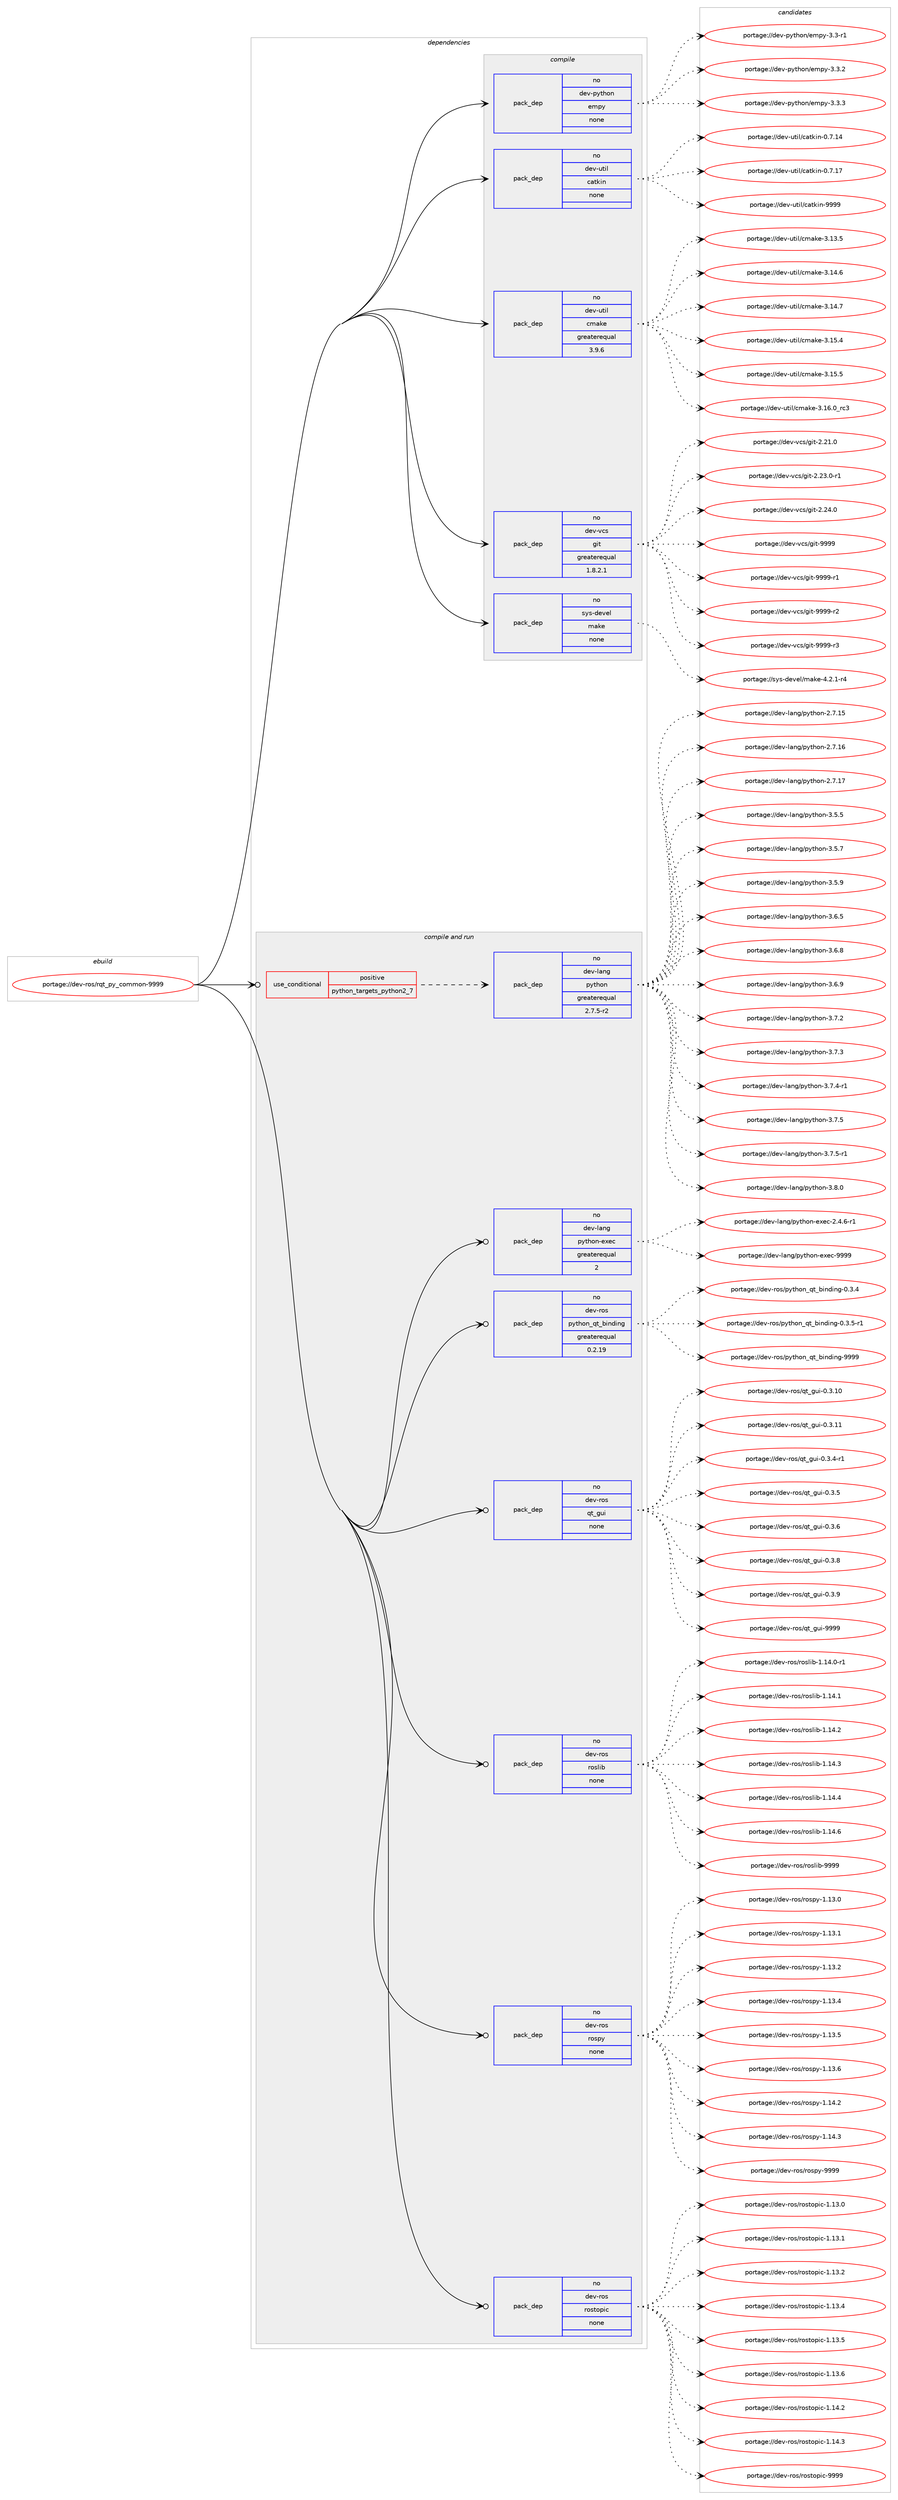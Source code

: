 digraph prolog {

# *************
# Graph options
# *************

newrank=true;
concentrate=true;
compound=true;
graph [rankdir=LR,fontname=Helvetica,fontsize=10,ranksep=1.5];#, ranksep=2.5, nodesep=0.2];
edge  [arrowhead=vee];
node  [fontname=Helvetica,fontsize=10];

# **********
# The ebuild
# **********

subgraph cluster_leftcol {
color=gray;
rank=same;
label=<<i>ebuild</i>>;
id [label="portage://dev-ros/rqt_py_common-9999", color=red, width=4, href="../dev-ros/rqt_py_common-9999.svg"];
}

# ****************
# The dependencies
# ****************

subgraph cluster_midcol {
color=gray;
label=<<i>dependencies</i>>;
subgraph cluster_compile {
fillcolor="#eeeeee";
style=filled;
label=<<i>compile</i>>;
subgraph pack152907 {
dependency200944 [label=<<TABLE BORDER="0" CELLBORDER="1" CELLSPACING="0" CELLPADDING="4" WIDTH="220"><TR><TD ROWSPAN="6" CELLPADDING="30">pack_dep</TD></TR><TR><TD WIDTH="110">no</TD></TR><TR><TD>dev-python</TD></TR><TR><TD>empy</TD></TR><TR><TD>none</TD></TR><TR><TD></TD></TR></TABLE>>, shape=none, color=blue];
}
id:e -> dependency200944:w [weight=20,style="solid",arrowhead="vee"];
subgraph pack152908 {
dependency200945 [label=<<TABLE BORDER="0" CELLBORDER="1" CELLSPACING="0" CELLPADDING="4" WIDTH="220"><TR><TD ROWSPAN="6" CELLPADDING="30">pack_dep</TD></TR><TR><TD WIDTH="110">no</TD></TR><TR><TD>dev-util</TD></TR><TR><TD>catkin</TD></TR><TR><TD>none</TD></TR><TR><TD></TD></TR></TABLE>>, shape=none, color=blue];
}
id:e -> dependency200945:w [weight=20,style="solid",arrowhead="vee"];
subgraph pack152909 {
dependency200946 [label=<<TABLE BORDER="0" CELLBORDER="1" CELLSPACING="0" CELLPADDING="4" WIDTH="220"><TR><TD ROWSPAN="6" CELLPADDING="30">pack_dep</TD></TR><TR><TD WIDTH="110">no</TD></TR><TR><TD>dev-util</TD></TR><TR><TD>cmake</TD></TR><TR><TD>greaterequal</TD></TR><TR><TD>3.9.6</TD></TR></TABLE>>, shape=none, color=blue];
}
id:e -> dependency200946:w [weight=20,style="solid",arrowhead="vee"];
subgraph pack152910 {
dependency200947 [label=<<TABLE BORDER="0" CELLBORDER="1" CELLSPACING="0" CELLPADDING="4" WIDTH="220"><TR><TD ROWSPAN="6" CELLPADDING="30">pack_dep</TD></TR><TR><TD WIDTH="110">no</TD></TR><TR><TD>dev-vcs</TD></TR><TR><TD>git</TD></TR><TR><TD>greaterequal</TD></TR><TR><TD>1.8.2.1</TD></TR></TABLE>>, shape=none, color=blue];
}
id:e -> dependency200947:w [weight=20,style="solid",arrowhead="vee"];
subgraph pack152911 {
dependency200948 [label=<<TABLE BORDER="0" CELLBORDER="1" CELLSPACING="0" CELLPADDING="4" WIDTH="220"><TR><TD ROWSPAN="6" CELLPADDING="30">pack_dep</TD></TR><TR><TD WIDTH="110">no</TD></TR><TR><TD>sys-devel</TD></TR><TR><TD>make</TD></TR><TR><TD>none</TD></TR><TR><TD></TD></TR></TABLE>>, shape=none, color=blue];
}
id:e -> dependency200948:w [weight=20,style="solid",arrowhead="vee"];
}
subgraph cluster_compileandrun {
fillcolor="#eeeeee";
style=filled;
label=<<i>compile and run</i>>;
subgraph cond44609 {
dependency200949 [label=<<TABLE BORDER="0" CELLBORDER="1" CELLSPACING="0" CELLPADDING="4"><TR><TD ROWSPAN="3" CELLPADDING="10">use_conditional</TD></TR><TR><TD>positive</TD></TR><TR><TD>python_targets_python2_7</TD></TR></TABLE>>, shape=none, color=red];
subgraph pack152912 {
dependency200950 [label=<<TABLE BORDER="0" CELLBORDER="1" CELLSPACING="0" CELLPADDING="4" WIDTH="220"><TR><TD ROWSPAN="6" CELLPADDING="30">pack_dep</TD></TR><TR><TD WIDTH="110">no</TD></TR><TR><TD>dev-lang</TD></TR><TR><TD>python</TD></TR><TR><TD>greaterequal</TD></TR><TR><TD>2.7.5-r2</TD></TR></TABLE>>, shape=none, color=blue];
}
dependency200949:e -> dependency200950:w [weight=20,style="dashed",arrowhead="vee"];
}
id:e -> dependency200949:w [weight=20,style="solid",arrowhead="odotvee"];
subgraph pack152913 {
dependency200951 [label=<<TABLE BORDER="0" CELLBORDER="1" CELLSPACING="0" CELLPADDING="4" WIDTH="220"><TR><TD ROWSPAN="6" CELLPADDING="30">pack_dep</TD></TR><TR><TD WIDTH="110">no</TD></TR><TR><TD>dev-lang</TD></TR><TR><TD>python-exec</TD></TR><TR><TD>greaterequal</TD></TR><TR><TD>2</TD></TR></TABLE>>, shape=none, color=blue];
}
id:e -> dependency200951:w [weight=20,style="solid",arrowhead="odotvee"];
subgraph pack152914 {
dependency200952 [label=<<TABLE BORDER="0" CELLBORDER="1" CELLSPACING="0" CELLPADDING="4" WIDTH="220"><TR><TD ROWSPAN="6" CELLPADDING="30">pack_dep</TD></TR><TR><TD WIDTH="110">no</TD></TR><TR><TD>dev-ros</TD></TR><TR><TD>python_qt_binding</TD></TR><TR><TD>greaterequal</TD></TR><TR><TD>0.2.19</TD></TR></TABLE>>, shape=none, color=blue];
}
id:e -> dependency200952:w [weight=20,style="solid",arrowhead="odotvee"];
subgraph pack152915 {
dependency200953 [label=<<TABLE BORDER="0" CELLBORDER="1" CELLSPACING="0" CELLPADDING="4" WIDTH="220"><TR><TD ROWSPAN="6" CELLPADDING="30">pack_dep</TD></TR><TR><TD WIDTH="110">no</TD></TR><TR><TD>dev-ros</TD></TR><TR><TD>qt_gui</TD></TR><TR><TD>none</TD></TR><TR><TD></TD></TR></TABLE>>, shape=none, color=blue];
}
id:e -> dependency200953:w [weight=20,style="solid",arrowhead="odotvee"];
subgraph pack152916 {
dependency200954 [label=<<TABLE BORDER="0" CELLBORDER="1" CELLSPACING="0" CELLPADDING="4" WIDTH="220"><TR><TD ROWSPAN="6" CELLPADDING="30">pack_dep</TD></TR><TR><TD WIDTH="110">no</TD></TR><TR><TD>dev-ros</TD></TR><TR><TD>roslib</TD></TR><TR><TD>none</TD></TR><TR><TD></TD></TR></TABLE>>, shape=none, color=blue];
}
id:e -> dependency200954:w [weight=20,style="solid",arrowhead="odotvee"];
subgraph pack152917 {
dependency200955 [label=<<TABLE BORDER="0" CELLBORDER="1" CELLSPACING="0" CELLPADDING="4" WIDTH="220"><TR><TD ROWSPAN="6" CELLPADDING="30">pack_dep</TD></TR><TR><TD WIDTH="110">no</TD></TR><TR><TD>dev-ros</TD></TR><TR><TD>rospy</TD></TR><TR><TD>none</TD></TR><TR><TD></TD></TR></TABLE>>, shape=none, color=blue];
}
id:e -> dependency200955:w [weight=20,style="solid",arrowhead="odotvee"];
subgraph pack152918 {
dependency200956 [label=<<TABLE BORDER="0" CELLBORDER="1" CELLSPACING="0" CELLPADDING="4" WIDTH="220"><TR><TD ROWSPAN="6" CELLPADDING="30">pack_dep</TD></TR><TR><TD WIDTH="110">no</TD></TR><TR><TD>dev-ros</TD></TR><TR><TD>rostopic</TD></TR><TR><TD>none</TD></TR><TR><TD></TD></TR></TABLE>>, shape=none, color=blue];
}
id:e -> dependency200956:w [weight=20,style="solid",arrowhead="odotvee"];
}
subgraph cluster_run {
fillcolor="#eeeeee";
style=filled;
label=<<i>run</i>>;
}
}

# **************
# The candidates
# **************

subgraph cluster_choices {
rank=same;
color=gray;
label=<<i>candidates</i>>;

subgraph choice152907 {
color=black;
nodesep=1;
choiceportage1001011184511212111610411111047101109112121455146514511449 [label="portage://dev-python/empy-3.3-r1", color=red, width=4,href="../dev-python/empy-3.3-r1.svg"];
choiceportage1001011184511212111610411111047101109112121455146514650 [label="portage://dev-python/empy-3.3.2", color=red, width=4,href="../dev-python/empy-3.3.2.svg"];
choiceportage1001011184511212111610411111047101109112121455146514651 [label="portage://dev-python/empy-3.3.3", color=red, width=4,href="../dev-python/empy-3.3.3.svg"];
dependency200944:e -> choiceportage1001011184511212111610411111047101109112121455146514511449:w [style=dotted,weight="100"];
dependency200944:e -> choiceportage1001011184511212111610411111047101109112121455146514650:w [style=dotted,weight="100"];
dependency200944:e -> choiceportage1001011184511212111610411111047101109112121455146514651:w [style=dotted,weight="100"];
}
subgraph choice152908 {
color=black;
nodesep=1;
choiceportage1001011184511711610510847999711610710511045484655464952 [label="portage://dev-util/catkin-0.7.14", color=red, width=4,href="../dev-util/catkin-0.7.14.svg"];
choiceportage1001011184511711610510847999711610710511045484655464955 [label="portage://dev-util/catkin-0.7.17", color=red, width=4,href="../dev-util/catkin-0.7.17.svg"];
choiceportage100101118451171161051084799971161071051104557575757 [label="portage://dev-util/catkin-9999", color=red, width=4,href="../dev-util/catkin-9999.svg"];
dependency200945:e -> choiceportage1001011184511711610510847999711610710511045484655464952:w [style=dotted,weight="100"];
dependency200945:e -> choiceportage1001011184511711610510847999711610710511045484655464955:w [style=dotted,weight="100"];
dependency200945:e -> choiceportage100101118451171161051084799971161071051104557575757:w [style=dotted,weight="100"];
}
subgraph choice152909 {
color=black;
nodesep=1;
choiceportage1001011184511711610510847991099710710145514649514653 [label="portage://dev-util/cmake-3.13.5", color=red, width=4,href="../dev-util/cmake-3.13.5.svg"];
choiceportage1001011184511711610510847991099710710145514649524654 [label="portage://dev-util/cmake-3.14.6", color=red, width=4,href="../dev-util/cmake-3.14.6.svg"];
choiceportage1001011184511711610510847991099710710145514649524655 [label="portage://dev-util/cmake-3.14.7", color=red, width=4,href="../dev-util/cmake-3.14.7.svg"];
choiceportage1001011184511711610510847991099710710145514649534652 [label="portage://dev-util/cmake-3.15.4", color=red, width=4,href="../dev-util/cmake-3.15.4.svg"];
choiceportage1001011184511711610510847991099710710145514649534653 [label="portage://dev-util/cmake-3.15.5", color=red, width=4,href="../dev-util/cmake-3.15.5.svg"];
choiceportage1001011184511711610510847991099710710145514649544648951149951 [label="portage://dev-util/cmake-3.16.0_rc3", color=red, width=4,href="../dev-util/cmake-3.16.0_rc3.svg"];
dependency200946:e -> choiceportage1001011184511711610510847991099710710145514649514653:w [style=dotted,weight="100"];
dependency200946:e -> choiceportage1001011184511711610510847991099710710145514649524654:w [style=dotted,weight="100"];
dependency200946:e -> choiceportage1001011184511711610510847991099710710145514649524655:w [style=dotted,weight="100"];
dependency200946:e -> choiceportage1001011184511711610510847991099710710145514649534652:w [style=dotted,weight="100"];
dependency200946:e -> choiceportage1001011184511711610510847991099710710145514649534653:w [style=dotted,weight="100"];
dependency200946:e -> choiceportage1001011184511711610510847991099710710145514649544648951149951:w [style=dotted,weight="100"];
}
subgraph choice152910 {
color=black;
nodesep=1;
choiceportage10010111845118991154710310511645504650494648 [label="portage://dev-vcs/git-2.21.0", color=red, width=4,href="../dev-vcs/git-2.21.0.svg"];
choiceportage100101118451189911547103105116455046505146484511449 [label="portage://dev-vcs/git-2.23.0-r1", color=red, width=4,href="../dev-vcs/git-2.23.0-r1.svg"];
choiceportage10010111845118991154710310511645504650524648 [label="portage://dev-vcs/git-2.24.0", color=red, width=4,href="../dev-vcs/git-2.24.0.svg"];
choiceportage1001011184511899115471031051164557575757 [label="portage://dev-vcs/git-9999", color=red, width=4,href="../dev-vcs/git-9999.svg"];
choiceportage10010111845118991154710310511645575757574511449 [label="portage://dev-vcs/git-9999-r1", color=red, width=4,href="../dev-vcs/git-9999-r1.svg"];
choiceportage10010111845118991154710310511645575757574511450 [label="portage://dev-vcs/git-9999-r2", color=red, width=4,href="../dev-vcs/git-9999-r2.svg"];
choiceportage10010111845118991154710310511645575757574511451 [label="portage://dev-vcs/git-9999-r3", color=red, width=4,href="../dev-vcs/git-9999-r3.svg"];
dependency200947:e -> choiceportage10010111845118991154710310511645504650494648:w [style=dotted,weight="100"];
dependency200947:e -> choiceportage100101118451189911547103105116455046505146484511449:w [style=dotted,weight="100"];
dependency200947:e -> choiceportage10010111845118991154710310511645504650524648:w [style=dotted,weight="100"];
dependency200947:e -> choiceportage1001011184511899115471031051164557575757:w [style=dotted,weight="100"];
dependency200947:e -> choiceportage10010111845118991154710310511645575757574511449:w [style=dotted,weight="100"];
dependency200947:e -> choiceportage10010111845118991154710310511645575757574511450:w [style=dotted,weight="100"];
dependency200947:e -> choiceportage10010111845118991154710310511645575757574511451:w [style=dotted,weight="100"];
}
subgraph choice152911 {
color=black;
nodesep=1;
choiceportage1151211154510010111810110847109971071014552465046494511452 [label="portage://sys-devel/make-4.2.1-r4", color=red, width=4,href="../sys-devel/make-4.2.1-r4.svg"];
dependency200948:e -> choiceportage1151211154510010111810110847109971071014552465046494511452:w [style=dotted,weight="100"];
}
subgraph choice152912 {
color=black;
nodesep=1;
choiceportage10010111845108971101034711212111610411111045504655464953 [label="portage://dev-lang/python-2.7.15", color=red, width=4,href="../dev-lang/python-2.7.15.svg"];
choiceportage10010111845108971101034711212111610411111045504655464954 [label="portage://dev-lang/python-2.7.16", color=red, width=4,href="../dev-lang/python-2.7.16.svg"];
choiceportage10010111845108971101034711212111610411111045504655464955 [label="portage://dev-lang/python-2.7.17", color=red, width=4,href="../dev-lang/python-2.7.17.svg"];
choiceportage100101118451089711010347112121116104111110455146534653 [label="portage://dev-lang/python-3.5.5", color=red, width=4,href="../dev-lang/python-3.5.5.svg"];
choiceportage100101118451089711010347112121116104111110455146534655 [label="portage://dev-lang/python-3.5.7", color=red, width=4,href="../dev-lang/python-3.5.7.svg"];
choiceportage100101118451089711010347112121116104111110455146534657 [label="portage://dev-lang/python-3.5.9", color=red, width=4,href="../dev-lang/python-3.5.9.svg"];
choiceportage100101118451089711010347112121116104111110455146544653 [label="portage://dev-lang/python-3.6.5", color=red, width=4,href="../dev-lang/python-3.6.5.svg"];
choiceportage100101118451089711010347112121116104111110455146544656 [label="portage://dev-lang/python-3.6.8", color=red, width=4,href="../dev-lang/python-3.6.8.svg"];
choiceportage100101118451089711010347112121116104111110455146544657 [label="portage://dev-lang/python-3.6.9", color=red, width=4,href="../dev-lang/python-3.6.9.svg"];
choiceportage100101118451089711010347112121116104111110455146554650 [label="portage://dev-lang/python-3.7.2", color=red, width=4,href="../dev-lang/python-3.7.2.svg"];
choiceportage100101118451089711010347112121116104111110455146554651 [label="portage://dev-lang/python-3.7.3", color=red, width=4,href="../dev-lang/python-3.7.3.svg"];
choiceportage1001011184510897110103471121211161041111104551465546524511449 [label="portage://dev-lang/python-3.7.4-r1", color=red, width=4,href="../dev-lang/python-3.7.4-r1.svg"];
choiceportage100101118451089711010347112121116104111110455146554653 [label="portage://dev-lang/python-3.7.5", color=red, width=4,href="../dev-lang/python-3.7.5.svg"];
choiceportage1001011184510897110103471121211161041111104551465546534511449 [label="portage://dev-lang/python-3.7.5-r1", color=red, width=4,href="../dev-lang/python-3.7.5-r1.svg"];
choiceportage100101118451089711010347112121116104111110455146564648 [label="portage://dev-lang/python-3.8.0", color=red, width=4,href="../dev-lang/python-3.8.0.svg"];
dependency200950:e -> choiceportage10010111845108971101034711212111610411111045504655464953:w [style=dotted,weight="100"];
dependency200950:e -> choiceportage10010111845108971101034711212111610411111045504655464954:w [style=dotted,weight="100"];
dependency200950:e -> choiceportage10010111845108971101034711212111610411111045504655464955:w [style=dotted,weight="100"];
dependency200950:e -> choiceportage100101118451089711010347112121116104111110455146534653:w [style=dotted,weight="100"];
dependency200950:e -> choiceportage100101118451089711010347112121116104111110455146534655:w [style=dotted,weight="100"];
dependency200950:e -> choiceportage100101118451089711010347112121116104111110455146534657:w [style=dotted,weight="100"];
dependency200950:e -> choiceportage100101118451089711010347112121116104111110455146544653:w [style=dotted,weight="100"];
dependency200950:e -> choiceportage100101118451089711010347112121116104111110455146544656:w [style=dotted,weight="100"];
dependency200950:e -> choiceportage100101118451089711010347112121116104111110455146544657:w [style=dotted,weight="100"];
dependency200950:e -> choiceportage100101118451089711010347112121116104111110455146554650:w [style=dotted,weight="100"];
dependency200950:e -> choiceportage100101118451089711010347112121116104111110455146554651:w [style=dotted,weight="100"];
dependency200950:e -> choiceportage1001011184510897110103471121211161041111104551465546524511449:w [style=dotted,weight="100"];
dependency200950:e -> choiceportage100101118451089711010347112121116104111110455146554653:w [style=dotted,weight="100"];
dependency200950:e -> choiceportage1001011184510897110103471121211161041111104551465546534511449:w [style=dotted,weight="100"];
dependency200950:e -> choiceportage100101118451089711010347112121116104111110455146564648:w [style=dotted,weight="100"];
}
subgraph choice152913 {
color=black;
nodesep=1;
choiceportage10010111845108971101034711212111610411111045101120101994550465246544511449 [label="portage://dev-lang/python-exec-2.4.6-r1", color=red, width=4,href="../dev-lang/python-exec-2.4.6-r1.svg"];
choiceportage10010111845108971101034711212111610411111045101120101994557575757 [label="portage://dev-lang/python-exec-9999", color=red, width=4,href="../dev-lang/python-exec-9999.svg"];
dependency200951:e -> choiceportage10010111845108971101034711212111610411111045101120101994550465246544511449:w [style=dotted,weight="100"];
dependency200951:e -> choiceportage10010111845108971101034711212111610411111045101120101994557575757:w [style=dotted,weight="100"];
}
subgraph choice152914 {
color=black;
nodesep=1;
choiceportage1001011184511411111547112121116104111110951131169598105110100105110103454846514652 [label="portage://dev-ros/python_qt_binding-0.3.4", color=red, width=4,href="../dev-ros/python_qt_binding-0.3.4.svg"];
choiceportage10010111845114111115471121211161041111109511311695981051101001051101034548465146534511449 [label="portage://dev-ros/python_qt_binding-0.3.5-r1", color=red, width=4,href="../dev-ros/python_qt_binding-0.3.5-r1.svg"];
choiceportage10010111845114111115471121211161041111109511311695981051101001051101034557575757 [label="portage://dev-ros/python_qt_binding-9999", color=red, width=4,href="../dev-ros/python_qt_binding-9999.svg"];
dependency200952:e -> choiceportage1001011184511411111547112121116104111110951131169598105110100105110103454846514652:w [style=dotted,weight="100"];
dependency200952:e -> choiceportage10010111845114111115471121211161041111109511311695981051101001051101034548465146534511449:w [style=dotted,weight="100"];
dependency200952:e -> choiceportage10010111845114111115471121211161041111109511311695981051101001051101034557575757:w [style=dotted,weight="100"];
}
subgraph choice152915 {
color=black;
nodesep=1;
choiceportage10010111845114111115471131169510311710545484651464948 [label="portage://dev-ros/qt_gui-0.3.10", color=red, width=4,href="../dev-ros/qt_gui-0.3.10.svg"];
choiceportage10010111845114111115471131169510311710545484651464949 [label="portage://dev-ros/qt_gui-0.3.11", color=red, width=4,href="../dev-ros/qt_gui-0.3.11.svg"];
choiceportage1001011184511411111547113116951031171054548465146524511449 [label="portage://dev-ros/qt_gui-0.3.4-r1", color=red, width=4,href="../dev-ros/qt_gui-0.3.4-r1.svg"];
choiceportage100101118451141111154711311695103117105454846514653 [label="portage://dev-ros/qt_gui-0.3.5", color=red, width=4,href="../dev-ros/qt_gui-0.3.5.svg"];
choiceportage100101118451141111154711311695103117105454846514654 [label="portage://dev-ros/qt_gui-0.3.6", color=red, width=4,href="../dev-ros/qt_gui-0.3.6.svg"];
choiceportage100101118451141111154711311695103117105454846514656 [label="portage://dev-ros/qt_gui-0.3.8", color=red, width=4,href="../dev-ros/qt_gui-0.3.8.svg"];
choiceportage100101118451141111154711311695103117105454846514657 [label="portage://dev-ros/qt_gui-0.3.9", color=red, width=4,href="../dev-ros/qt_gui-0.3.9.svg"];
choiceportage1001011184511411111547113116951031171054557575757 [label="portage://dev-ros/qt_gui-9999", color=red, width=4,href="../dev-ros/qt_gui-9999.svg"];
dependency200953:e -> choiceportage10010111845114111115471131169510311710545484651464948:w [style=dotted,weight="100"];
dependency200953:e -> choiceportage10010111845114111115471131169510311710545484651464949:w [style=dotted,weight="100"];
dependency200953:e -> choiceportage1001011184511411111547113116951031171054548465146524511449:w [style=dotted,weight="100"];
dependency200953:e -> choiceportage100101118451141111154711311695103117105454846514653:w [style=dotted,weight="100"];
dependency200953:e -> choiceportage100101118451141111154711311695103117105454846514654:w [style=dotted,weight="100"];
dependency200953:e -> choiceportage100101118451141111154711311695103117105454846514656:w [style=dotted,weight="100"];
dependency200953:e -> choiceportage100101118451141111154711311695103117105454846514657:w [style=dotted,weight="100"];
dependency200953:e -> choiceportage1001011184511411111547113116951031171054557575757:w [style=dotted,weight="100"];
}
subgraph choice152916 {
color=black;
nodesep=1;
choiceportage100101118451141111154711411111510810598454946495246484511449 [label="portage://dev-ros/roslib-1.14.0-r1", color=red, width=4,href="../dev-ros/roslib-1.14.0-r1.svg"];
choiceportage10010111845114111115471141111151081059845494649524649 [label="portage://dev-ros/roslib-1.14.1", color=red, width=4,href="../dev-ros/roslib-1.14.1.svg"];
choiceportage10010111845114111115471141111151081059845494649524650 [label="portage://dev-ros/roslib-1.14.2", color=red, width=4,href="../dev-ros/roslib-1.14.2.svg"];
choiceportage10010111845114111115471141111151081059845494649524651 [label="portage://dev-ros/roslib-1.14.3", color=red, width=4,href="../dev-ros/roslib-1.14.3.svg"];
choiceportage10010111845114111115471141111151081059845494649524652 [label="portage://dev-ros/roslib-1.14.4", color=red, width=4,href="../dev-ros/roslib-1.14.4.svg"];
choiceportage10010111845114111115471141111151081059845494649524654 [label="portage://dev-ros/roslib-1.14.6", color=red, width=4,href="../dev-ros/roslib-1.14.6.svg"];
choiceportage1001011184511411111547114111115108105984557575757 [label="portage://dev-ros/roslib-9999", color=red, width=4,href="../dev-ros/roslib-9999.svg"];
dependency200954:e -> choiceportage100101118451141111154711411111510810598454946495246484511449:w [style=dotted,weight="100"];
dependency200954:e -> choiceportage10010111845114111115471141111151081059845494649524649:w [style=dotted,weight="100"];
dependency200954:e -> choiceportage10010111845114111115471141111151081059845494649524650:w [style=dotted,weight="100"];
dependency200954:e -> choiceportage10010111845114111115471141111151081059845494649524651:w [style=dotted,weight="100"];
dependency200954:e -> choiceportage10010111845114111115471141111151081059845494649524652:w [style=dotted,weight="100"];
dependency200954:e -> choiceportage10010111845114111115471141111151081059845494649524654:w [style=dotted,weight="100"];
dependency200954:e -> choiceportage1001011184511411111547114111115108105984557575757:w [style=dotted,weight="100"];
}
subgraph choice152917 {
color=black;
nodesep=1;
choiceportage100101118451141111154711411111511212145494649514648 [label="portage://dev-ros/rospy-1.13.0", color=red, width=4,href="../dev-ros/rospy-1.13.0.svg"];
choiceportage100101118451141111154711411111511212145494649514649 [label="portage://dev-ros/rospy-1.13.1", color=red, width=4,href="../dev-ros/rospy-1.13.1.svg"];
choiceportage100101118451141111154711411111511212145494649514650 [label="portage://dev-ros/rospy-1.13.2", color=red, width=4,href="../dev-ros/rospy-1.13.2.svg"];
choiceportage100101118451141111154711411111511212145494649514652 [label="portage://dev-ros/rospy-1.13.4", color=red, width=4,href="../dev-ros/rospy-1.13.4.svg"];
choiceportage100101118451141111154711411111511212145494649514653 [label="portage://dev-ros/rospy-1.13.5", color=red, width=4,href="../dev-ros/rospy-1.13.5.svg"];
choiceportage100101118451141111154711411111511212145494649514654 [label="portage://dev-ros/rospy-1.13.6", color=red, width=4,href="../dev-ros/rospy-1.13.6.svg"];
choiceportage100101118451141111154711411111511212145494649524650 [label="portage://dev-ros/rospy-1.14.2", color=red, width=4,href="../dev-ros/rospy-1.14.2.svg"];
choiceportage100101118451141111154711411111511212145494649524651 [label="portage://dev-ros/rospy-1.14.3", color=red, width=4,href="../dev-ros/rospy-1.14.3.svg"];
choiceportage10010111845114111115471141111151121214557575757 [label="portage://dev-ros/rospy-9999", color=red, width=4,href="../dev-ros/rospy-9999.svg"];
dependency200955:e -> choiceportage100101118451141111154711411111511212145494649514648:w [style=dotted,weight="100"];
dependency200955:e -> choiceportage100101118451141111154711411111511212145494649514649:w [style=dotted,weight="100"];
dependency200955:e -> choiceportage100101118451141111154711411111511212145494649514650:w [style=dotted,weight="100"];
dependency200955:e -> choiceportage100101118451141111154711411111511212145494649514652:w [style=dotted,weight="100"];
dependency200955:e -> choiceportage100101118451141111154711411111511212145494649514653:w [style=dotted,weight="100"];
dependency200955:e -> choiceportage100101118451141111154711411111511212145494649514654:w [style=dotted,weight="100"];
dependency200955:e -> choiceportage100101118451141111154711411111511212145494649524650:w [style=dotted,weight="100"];
dependency200955:e -> choiceportage100101118451141111154711411111511212145494649524651:w [style=dotted,weight="100"];
dependency200955:e -> choiceportage10010111845114111115471141111151121214557575757:w [style=dotted,weight="100"];
}
subgraph choice152918 {
color=black;
nodesep=1;
choiceportage10010111845114111115471141111151161111121059945494649514648 [label="portage://dev-ros/rostopic-1.13.0", color=red, width=4,href="../dev-ros/rostopic-1.13.0.svg"];
choiceportage10010111845114111115471141111151161111121059945494649514649 [label="portage://dev-ros/rostopic-1.13.1", color=red, width=4,href="../dev-ros/rostopic-1.13.1.svg"];
choiceportage10010111845114111115471141111151161111121059945494649514650 [label="portage://dev-ros/rostopic-1.13.2", color=red, width=4,href="../dev-ros/rostopic-1.13.2.svg"];
choiceportage10010111845114111115471141111151161111121059945494649514652 [label="portage://dev-ros/rostopic-1.13.4", color=red, width=4,href="../dev-ros/rostopic-1.13.4.svg"];
choiceportage10010111845114111115471141111151161111121059945494649514653 [label="portage://dev-ros/rostopic-1.13.5", color=red, width=4,href="../dev-ros/rostopic-1.13.5.svg"];
choiceportage10010111845114111115471141111151161111121059945494649514654 [label="portage://dev-ros/rostopic-1.13.6", color=red, width=4,href="../dev-ros/rostopic-1.13.6.svg"];
choiceportage10010111845114111115471141111151161111121059945494649524650 [label="portage://dev-ros/rostopic-1.14.2", color=red, width=4,href="../dev-ros/rostopic-1.14.2.svg"];
choiceportage10010111845114111115471141111151161111121059945494649524651 [label="portage://dev-ros/rostopic-1.14.3", color=red, width=4,href="../dev-ros/rostopic-1.14.3.svg"];
choiceportage1001011184511411111547114111115116111112105994557575757 [label="portage://dev-ros/rostopic-9999", color=red, width=4,href="../dev-ros/rostopic-9999.svg"];
dependency200956:e -> choiceportage10010111845114111115471141111151161111121059945494649514648:w [style=dotted,weight="100"];
dependency200956:e -> choiceportage10010111845114111115471141111151161111121059945494649514649:w [style=dotted,weight="100"];
dependency200956:e -> choiceportage10010111845114111115471141111151161111121059945494649514650:w [style=dotted,weight="100"];
dependency200956:e -> choiceportage10010111845114111115471141111151161111121059945494649514652:w [style=dotted,weight="100"];
dependency200956:e -> choiceportage10010111845114111115471141111151161111121059945494649514653:w [style=dotted,weight="100"];
dependency200956:e -> choiceportage10010111845114111115471141111151161111121059945494649514654:w [style=dotted,weight="100"];
dependency200956:e -> choiceportage10010111845114111115471141111151161111121059945494649524650:w [style=dotted,weight="100"];
dependency200956:e -> choiceportage10010111845114111115471141111151161111121059945494649524651:w [style=dotted,weight="100"];
dependency200956:e -> choiceportage1001011184511411111547114111115116111112105994557575757:w [style=dotted,weight="100"];
}
}

}
